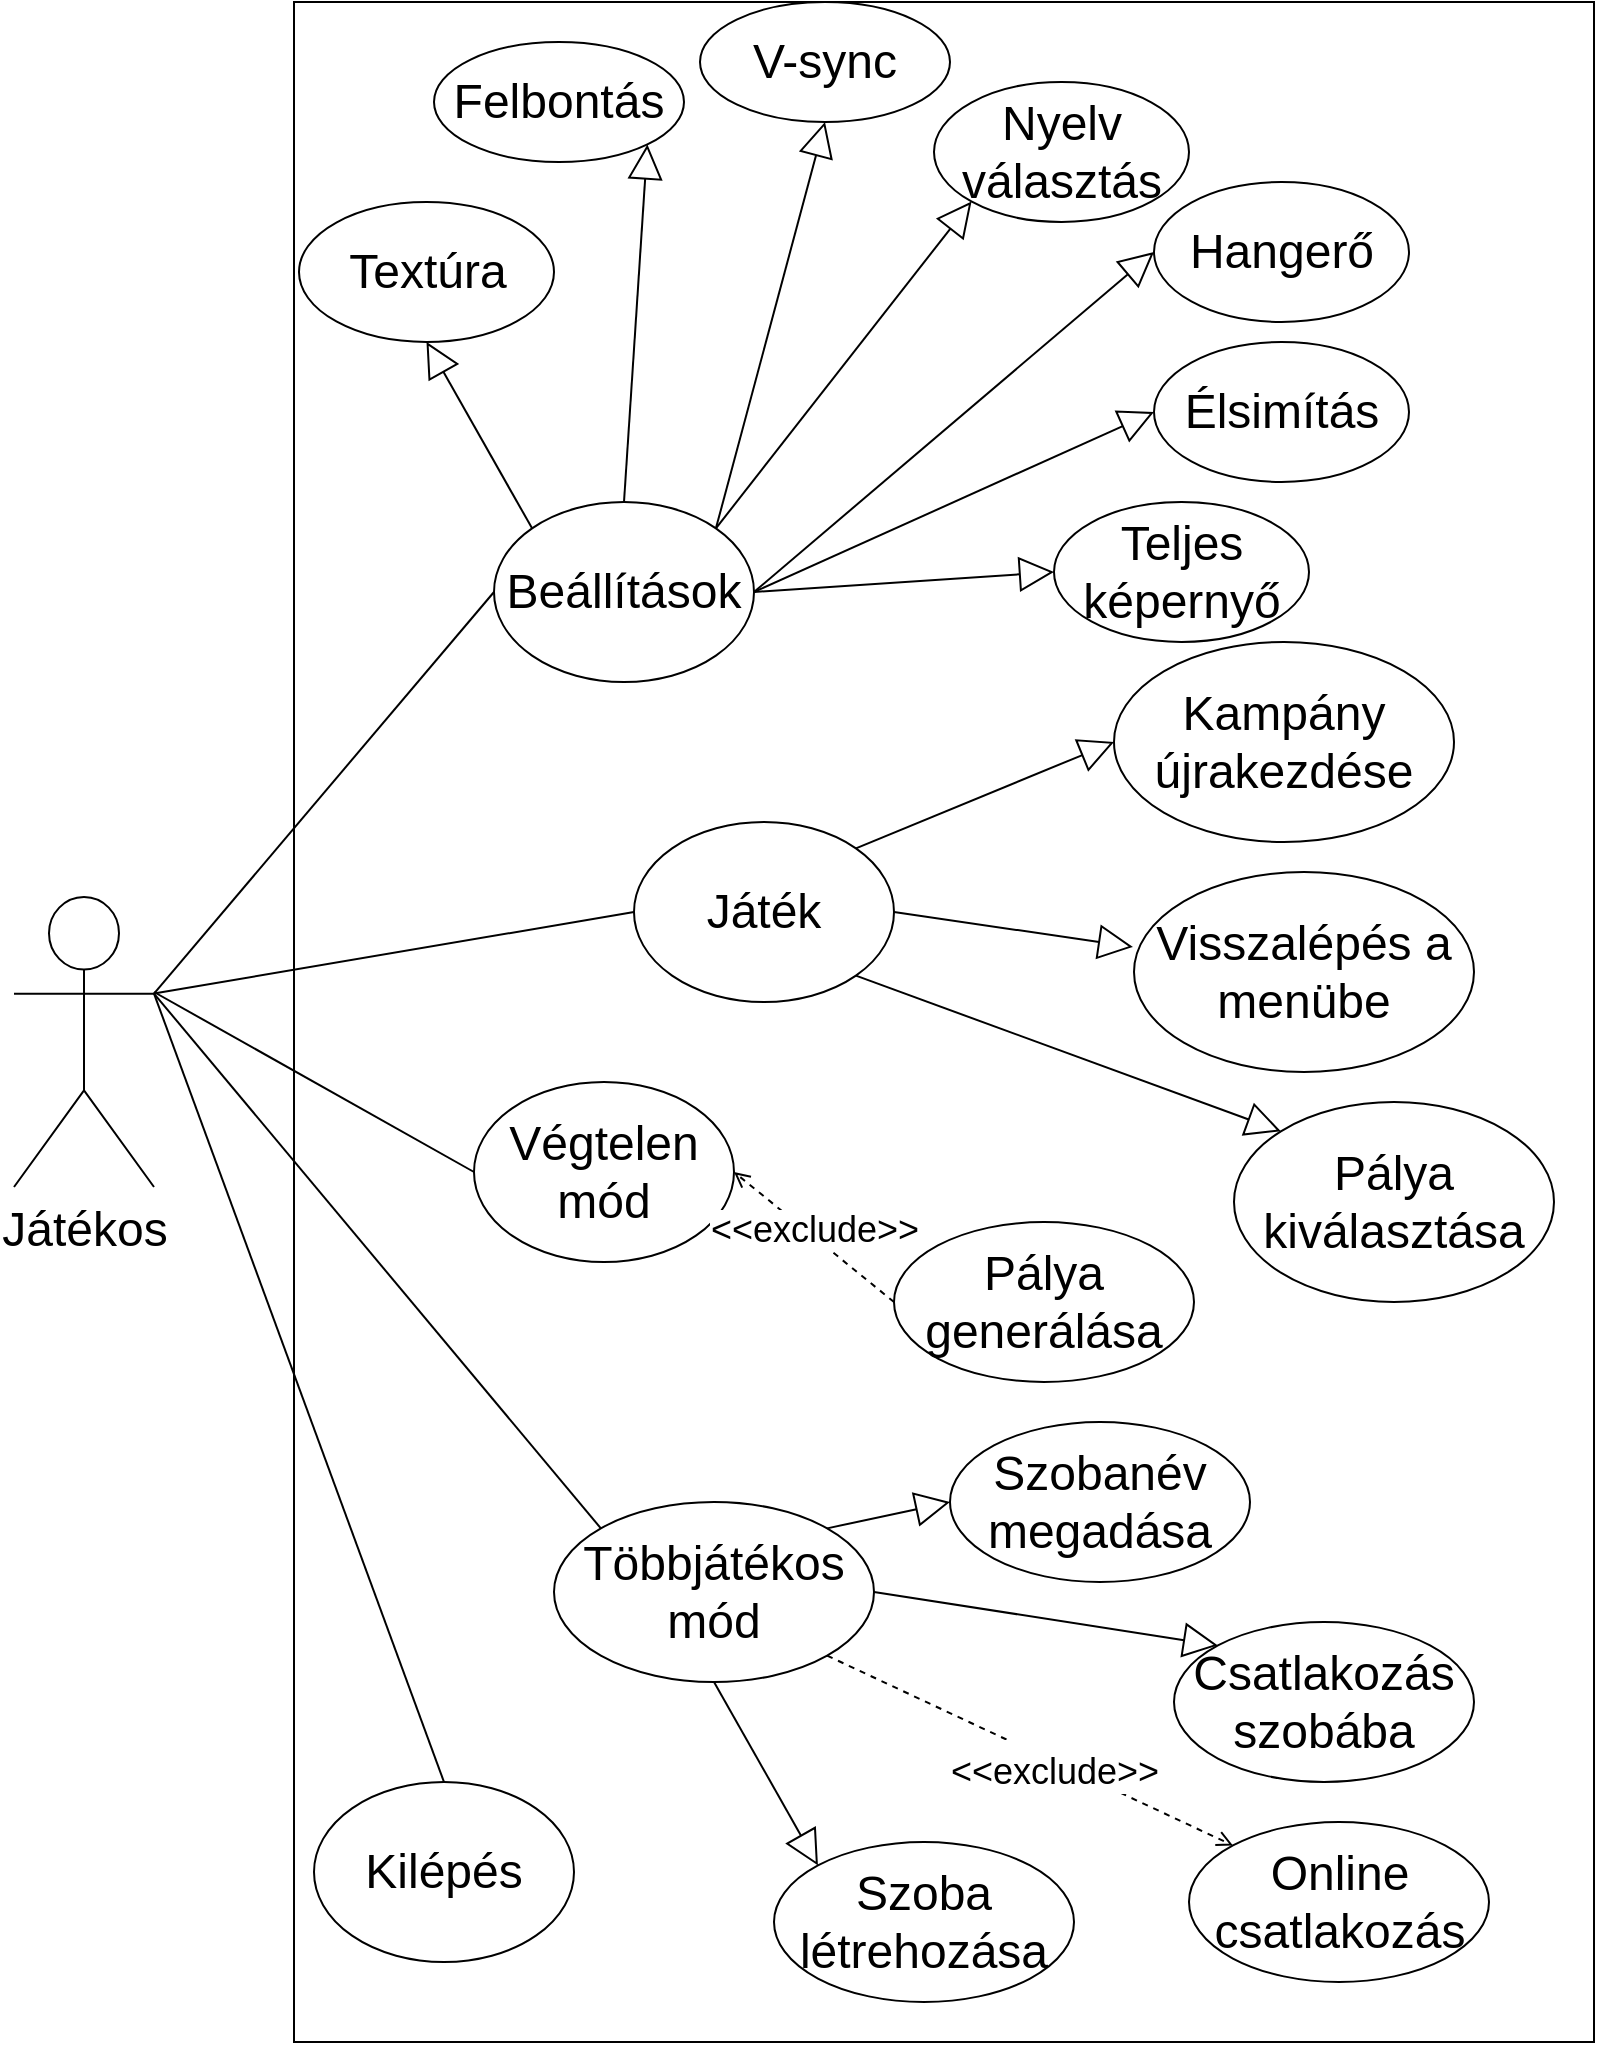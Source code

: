 <mxfile version="20.3.0" type="device"><diagram id="XwEAIBRygZHvvH91qPUc" name="Page-1"><mxGraphModel dx="2188" dy="1331" grid="1" gridSize="10" guides="1" tooltips="1" connect="1" arrows="1" fold="1" page="1" pageScale="1" pageWidth="850" pageHeight="1100" math="0" shadow="0"><root><mxCell id="0"/><mxCell id="1" parent="0"/><mxCell id="prFY0Q9zrfdRN8GWzi-9-1" value="&lt;font style=&quot;font-size: 24px;&quot;&gt;Játékos&lt;/font&gt;" style="shape=umlActor;verticalLabelPosition=bottom;verticalAlign=top;html=1;outlineConnect=0;" vertex="1" parent="1"><mxGeometry x="20" y="487.5" width="70" height="145" as="geometry"/></mxCell><mxCell id="prFY0Q9zrfdRN8GWzi-9-3" value="" style="rounded=0;whiteSpace=wrap;html=1;" vertex="1" parent="1"><mxGeometry x="160" y="40" width="650" height="1020" as="geometry"/></mxCell><mxCell id="prFY0Q9zrfdRN8GWzi-9-6" value="Beállítások" style="ellipse;whiteSpace=wrap;html=1;fontSize=24;" vertex="1" parent="1"><mxGeometry x="260" y="290" width="130" height="90" as="geometry"/></mxCell><mxCell id="prFY0Q9zrfdRN8GWzi-9-7" value="Játék" style="ellipse;whiteSpace=wrap;html=1;fontSize=24;" vertex="1" parent="1"><mxGeometry x="330" y="450" width="130" height="90" as="geometry"/></mxCell><mxCell id="prFY0Q9zrfdRN8GWzi-9-8" value="Végtelen mód" style="ellipse;whiteSpace=wrap;html=1;fontSize=24;" vertex="1" parent="1"><mxGeometry x="250" y="580" width="130" height="90" as="geometry"/></mxCell><mxCell id="prFY0Q9zrfdRN8GWzi-9-9" value="Többjátékos mód" style="ellipse;whiteSpace=wrap;html=1;fontSize=24;" vertex="1" parent="1"><mxGeometry x="290" y="790" width="160" height="90" as="geometry"/></mxCell><mxCell id="prFY0Q9zrfdRN8GWzi-9-10" value="Kilépés" style="ellipse;whiteSpace=wrap;html=1;fontSize=24;" vertex="1" parent="1"><mxGeometry x="170" y="930" width="130" height="90" as="geometry"/></mxCell><mxCell id="prFY0Q9zrfdRN8GWzi-9-11" value="Szoba létrehozása" style="ellipse;whiteSpace=wrap;html=1;fontSize=24;" vertex="1" parent="1"><mxGeometry x="400" y="960" width="150" height="80" as="geometry"/></mxCell><mxCell id="prFY0Q9zrfdRN8GWzi-9-12" value="Csatlakozás szobába" style="ellipse;whiteSpace=wrap;html=1;fontSize=24;" vertex="1" parent="1"><mxGeometry x="600" y="850" width="150" height="80" as="geometry"/></mxCell><mxCell id="prFY0Q9zrfdRN8GWzi-9-15" value="Pálya generálása" style="ellipse;whiteSpace=wrap;html=1;fontSize=24;" vertex="1" parent="1"><mxGeometry x="460" y="650" width="150" height="80" as="geometry"/></mxCell><mxCell id="prFY0Q9zrfdRN8GWzi-9-17" value="&lt;font style=&quot;font-size: 18px; background-color: rgb(255, 255, 255);&quot;&gt;&amp;lt;&amp;lt;exclude&amp;gt;&amp;gt;&lt;/font&gt;" style="html=1;verticalAlign=bottom;labelBackgroundColor=none;endArrow=open;endFill=0;dashed=1;rounded=0;fontSize=24;exitX=0;exitY=0.5;exitDx=0;exitDy=0;entryX=1;entryY=0.5;entryDx=0;entryDy=0;" edge="1" parent="1" source="prFY0Q9zrfdRN8GWzi-9-15" target="prFY0Q9zrfdRN8GWzi-9-8"><mxGeometry x="-0.153" y="10" width="160" relative="1" as="geometry"><mxPoint x="600.0" y="940" as="sourcePoint"/><mxPoint x="470.0" y="850" as="targetPoint"/><mxPoint y="-1" as="offset"/></mxGeometry></mxCell><mxCell id="prFY0Q9zrfdRN8GWzi-9-18" value="Pálya kiválasztása" style="ellipse;whiteSpace=wrap;html=1;fontSize=24;" vertex="1" parent="1"><mxGeometry x="630" y="590" width="160" height="100" as="geometry"/></mxCell><mxCell id="prFY0Q9zrfdRN8GWzi-9-20" value="Visszalépés a menübe" style="ellipse;whiteSpace=wrap;html=1;fontSize=24;" vertex="1" parent="1"><mxGeometry x="580" y="475" width="170" height="100" as="geometry"/></mxCell><mxCell id="prFY0Q9zrfdRN8GWzi-9-22" value="Kampány újrakezdése" style="ellipse;whiteSpace=wrap;html=1;fontSize=24;" vertex="1" parent="1"><mxGeometry x="570" y="360" width="170" height="100" as="geometry"/></mxCell><mxCell id="prFY0Q9zrfdRN8GWzi-9-24" value="Felbontás" style="ellipse;whiteSpace=wrap;html=1;fontSize=24;" vertex="1" parent="1"><mxGeometry x="230" y="60" width="125" height="60" as="geometry"/></mxCell><mxCell id="prFY0Q9zrfdRN8GWzi-9-25" value="V-sync&lt;span style=&quot;color: rgba(0, 0, 0, 0); font-family: monospace; font-size: 0px; text-align: start;&quot;&gt;%3CmxGraphModel%3E%3Croot%3E%3CmxCell%20id%3D%220%22%2F%3E%3CmxCell%20id%3D%221%22%20parent%3D%220%22%2F%3E%3CmxCell%20id%3D%222%22%20value%3D%22Felbont%C3%A1s%22%20style%3D%22ellipse%3BwhiteSpace%3Dwrap%3Bhtml%3D1%3BfontSize%3D24%3B%22%20vertex%3D%221%22%20parent%3D%221%22%3E%3CmxGeometry%20x%3D%22255%22%20y%3D%2280%22%20width%3D%22125%22%20height%3D%2260%22%20as%3D%22geometry%22%2F%3E%3C%2FmxCell%3E%3C%2Froot%3E%3C%2FmxGraphModel%3E&lt;/span&gt;" style="ellipse;whiteSpace=wrap;html=1;fontSize=24;" vertex="1" parent="1"><mxGeometry x="363" y="40" width="125" height="60" as="geometry"/></mxCell><mxCell id="prFY0Q9zrfdRN8GWzi-9-26" value="Nyelv választás" style="ellipse;whiteSpace=wrap;html=1;fontSize=24;" vertex="1" parent="1"><mxGeometry x="480" y="80" width="127.5" height="70" as="geometry"/></mxCell><mxCell id="prFY0Q9zrfdRN8GWzi-9-27" value="Teljes képernyő" style="ellipse;whiteSpace=wrap;html=1;fontSize=24;" vertex="1" parent="1"><mxGeometry x="540" y="290" width="127.5" height="70" as="geometry"/></mxCell><mxCell id="prFY0Q9zrfdRN8GWzi-9-28" value="Textúra" style="ellipse;whiteSpace=wrap;html=1;fontSize=24;" vertex="1" parent="1"><mxGeometry x="162.5" y="140" width="127.5" height="70" as="geometry"/></mxCell><mxCell id="prFY0Q9zrfdRN8GWzi-9-29" value="Hangerő&lt;span style=&quot;color: rgba(0, 0, 0, 0); font-family: monospace; font-size: 0px; text-align: start;&quot;&gt;%3CmxGraphModel%3E%3Croot%3E%3CmxCell%20id%3D%220%22%2F%3E%3CmxCell%20id%3D%221%22%20parent%3D%220%22%2F%3E%3CmxCell%20id%3D%222%22%20value%3D%22Text%C3%BAra%22%20style%3D%22ellipse%3BwhiteSpace%3Dwrap%3Bhtml%3D1%3BfontSize%3D24%3B%22%20vertex%3D%221%22%20parent%3D%221%22%3E%3CmxGeometry%20x%3D%22180%22%20y%3D%22140%22%20width%3D%22127.5%22%20height%3D%2270%22%20as%3D%22geometry%22%2F%3E%3C%2FmxCell%3E%3C%2Froot%3E%3C%2FmxGraphModel%3E&lt;/span&gt;" style="ellipse;whiteSpace=wrap;html=1;fontSize=24;" vertex="1" parent="1"><mxGeometry x="590" y="130" width="127.5" height="70" as="geometry"/></mxCell><mxCell id="prFY0Q9zrfdRN8GWzi-9-30" value="Élsimítás" style="ellipse;whiteSpace=wrap;html=1;fontSize=24;" vertex="1" parent="1"><mxGeometry x="590" y="210" width="127.5" height="70" as="geometry"/></mxCell><mxCell id="prFY0Q9zrfdRN8GWzi-9-40" value="" style="endArrow=none;html=1;rounded=0;labelBackgroundColor=#FFFFFF;fontSize=18;entryX=1;entryY=0.333;entryDx=0;entryDy=0;entryPerimeter=0;exitX=0;exitY=0.5;exitDx=0;exitDy=0;" edge="1" parent="1" source="prFY0Q9zrfdRN8GWzi-9-6" target="prFY0Q9zrfdRN8GWzi-9-1"><mxGeometry width="50" height="50" relative="1" as="geometry"><mxPoint x="430" y="620" as="sourcePoint"/><mxPoint x="480" y="570" as="targetPoint"/></mxGeometry></mxCell><mxCell id="prFY0Q9zrfdRN8GWzi-9-41" value="" style="endArrow=none;html=1;rounded=0;labelBackgroundColor=#FFFFFF;fontSize=18;entryX=1;entryY=0.333;entryDx=0;entryDy=0;entryPerimeter=0;exitX=0;exitY=0.5;exitDx=0;exitDy=0;" edge="1" parent="1" source="prFY0Q9zrfdRN8GWzi-9-7" target="prFY0Q9zrfdRN8GWzi-9-1"><mxGeometry width="50" height="50" relative="1" as="geometry"><mxPoint x="210.0" y="325" as="sourcePoint"/><mxPoint x="100" y="545.833" as="targetPoint"/></mxGeometry></mxCell><mxCell id="prFY0Q9zrfdRN8GWzi-9-42" value="" style="endArrow=none;html=1;rounded=0;labelBackgroundColor=#FFFFFF;fontSize=18;exitX=0;exitY=0.5;exitDx=0;exitDy=0;" edge="1" parent="1" source="prFY0Q9zrfdRN8GWzi-9-8"><mxGeometry width="50" height="50" relative="1" as="geometry"><mxPoint x="330.0" y="535.0" as="sourcePoint"/><mxPoint x="90" y="535" as="targetPoint"/></mxGeometry></mxCell><mxCell id="prFY0Q9zrfdRN8GWzi-9-43" value="" style="endArrow=none;html=1;rounded=0;labelBackgroundColor=#FFFFFF;fontSize=18;exitX=0;exitY=0;exitDx=0;exitDy=0;entryX=1;entryY=0.333;entryDx=0;entryDy=0;entryPerimeter=0;" edge="1" parent="1" source="prFY0Q9zrfdRN8GWzi-9-9" target="prFY0Q9zrfdRN8GWzi-9-1"><mxGeometry width="50" height="50" relative="1" as="geometry"><mxPoint x="330.0" y="695.0" as="sourcePoint"/><mxPoint x="110" y="580" as="targetPoint"/></mxGeometry></mxCell><mxCell id="prFY0Q9zrfdRN8GWzi-9-44" value="" style="endArrow=none;html=1;rounded=0;labelBackgroundColor=#FFFFFF;fontSize=18;exitX=0.5;exitY=0;exitDx=0;exitDy=0;entryX=1;entryY=0.333;entryDx=0;entryDy=0;entryPerimeter=0;" edge="1" parent="1" source="prFY0Q9zrfdRN8GWzi-9-10" target="prFY0Q9zrfdRN8GWzi-9-1"><mxGeometry width="50" height="50" relative="1" as="geometry"><mxPoint x="340.0" y="705.0" as="sourcePoint"/><mxPoint x="110" y="555.0" as="targetPoint"/></mxGeometry></mxCell><mxCell id="prFY0Q9zrfdRN8GWzi-9-45" value="Online csatlakozás" style="ellipse;whiteSpace=wrap;html=1;fontSize=24;" vertex="1" parent="1"><mxGeometry x="607.5" y="950" width="150" height="80" as="geometry"/></mxCell><mxCell id="prFY0Q9zrfdRN8GWzi-9-46" value="&lt;span style=&quot;background-color: rgb(255, 255, 255);&quot;&gt;&lt;font style=&quot;font-size: 18px;&quot;&gt;&amp;lt;&amp;lt;exclude&amp;gt;&amp;gt;&lt;/font&gt;&lt;/span&gt;" style="html=1;verticalAlign=bottom;labelBackgroundColor=none;endArrow=open;endFill=0;dashed=1;rounded=0;fontSize=24;exitX=1;exitY=1;exitDx=0;exitDy=0;entryX=0;entryY=0;entryDx=0;entryDy=0;" edge="1" parent="1" source="prFY0Q9zrfdRN8GWzi-9-9" target="prFY0Q9zrfdRN8GWzi-9-45"><mxGeometry x="0.194" y="-18" width="160" relative="1" as="geometry"><mxPoint x="431.967" y="981.716" as="sourcePoint"/><mxPoint x="396.56" y="889.025" as="targetPoint"/><mxPoint as="offset"/></mxGeometry></mxCell><mxCell id="prFY0Q9zrfdRN8GWzi-9-50" value="" style="endArrow=block;html=1;rounded=0;labelBackgroundColor=#FFFFFF;fontSize=18;exitX=1;exitY=1;exitDx=0;exitDy=0;entryX=0;entryY=0;entryDx=0;entryDy=0;endFill=0;strokeWidth=1;targetPerimeterSpacing=3;endSize=15;" edge="1" parent="1" source="prFY0Q9zrfdRN8GWzi-9-7" target="prFY0Q9zrfdRN8GWzi-9-18"><mxGeometry width="50" height="50" relative="1" as="geometry"><mxPoint x="630" y="590" as="sourcePoint"/><mxPoint x="680" y="540" as="targetPoint"/></mxGeometry></mxCell><mxCell id="prFY0Q9zrfdRN8GWzi-9-51" value="" style="endArrow=block;html=1;rounded=0;labelBackgroundColor=#FFFFFF;fontSize=18;exitX=0;exitY=0;exitDx=0;exitDy=0;entryX=0.5;entryY=1;entryDx=0;entryDy=0;endFill=0;strokeWidth=1;targetPerimeterSpacing=3;endSize=15;" edge="1" parent="1" source="prFY0Q9zrfdRN8GWzi-9-6" target="prFY0Q9zrfdRN8GWzi-9-28"><mxGeometry width="50" height="50" relative="1" as="geometry"><mxPoint x="440.962" y="566.82" as="sourcePoint"/><mxPoint x="563.431" y="614.645" as="targetPoint"/></mxGeometry></mxCell><mxCell id="prFY0Q9zrfdRN8GWzi-9-52" value="" style="endArrow=block;html=1;rounded=0;labelBackgroundColor=#FFFFFF;fontSize=18;exitX=0.5;exitY=0;exitDx=0;exitDy=0;entryX=1;entryY=1;entryDx=0;entryDy=0;endFill=0;strokeWidth=1;targetPerimeterSpacing=3;endSize=15;" edge="1" parent="1" source="prFY0Q9zrfdRN8GWzi-9-6" target="prFY0Q9zrfdRN8GWzi-9-24"><mxGeometry width="50" height="50" relative="1" as="geometry"><mxPoint x="450.962" y="576.82" as="sourcePoint"/><mxPoint x="573.431" y="624.645" as="targetPoint"/></mxGeometry></mxCell><mxCell id="prFY0Q9zrfdRN8GWzi-9-53" value="" style="endArrow=block;html=1;rounded=0;labelBackgroundColor=#FFFFFF;fontSize=18;exitX=1;exitY=0;exitDx=0;exitDy=0;entryX=0.5;entryY=1;entryDx=0;entryDy=0;endFill=0;strokeWidth=1;targetPerimeterSpacing=3;endSize=15;" edge="1" parent="1" source="prFY0Q9zrfdRN8GWzi-9-6" target="prFY0Q9zrfdRN8GWzi-9-25"><mxGeometry width="50" height="50" relative="1" as="geometry"><mxPoint x="275" y="280.0" as="sourcePoint"/><mxPoint x="346.694" y="121.213" as="targetPoint"/></mxGeometry></mxCell><mxCell id="prFY0Q9zrfdRN8GWzi-9-54" value="" style="endArrow=block;html=1;rounded=0;labelBackgroundColor=#FFFFFF;fontSize=18;exitX=1;exitY=0;exitDx=0;exitDy=0;entryX=0;entryY=1;entryDx=0;entryDy=0;endFill=0;strokeWidth=1;targetPerimeterSpacing=3;endSize=15;" edge="1" parent="1" source="prFY0Q9zrfdRN8GWzi-9-6" target="prFY0Q9zrfdRN8GWzi-9-26"><mxGeometry width="50" height="50" relative="1" as="geometry"><mxPoint x="285" y="290.0" as="sourcePoint"/><mxPoint x="356.694" y="131.213" as="targetPoint"/></mxGeometry></mxCell><mxCell id="prFY0Q9zrfdRN8GWzi-9-55" value="" style="endArrow=block;html=1;rounded=0;labelBackgroundColor=#FFFFFF;fontSize=18;exitX=1;exitY=0.5;exitDx=0;exitDy=0;entryX=0;entryY=0.5;entryDx=0;entryDy=0;endFill=0;strokeWidth=1;targetPerimeterSpacing=3;endSize=15;" edge="1" parent="1" source="prFY0Q9zrfdRN8GWzi-9-6" target="prFY0Q9zrfdRN8GWzi-9-29"><mxGeometry width="50" height="50" relative="1" as="geometry"><mxPoint x="295" y="300.0" as="sourcePoint"/><mxPoint x="366.694" y="141.213" as="targetPoint"/></mxGeometry></mxCell><mxCell id="prFY0Q9zrfdRN8GWzi-9-56" value="" style="endArrow=block;html=1;rounded=0;labelBackgroundColor=#FFFFFF;fontSize=18;exitX=1;exitY=0.5;exitDx=0;exitDy=0;entryX=0;entryY=0.5;entryDx=0;entryDy=0;endFill=0;strokeWidth=1;targetPerimeterSpacing=3;endSize=15;" edge="1" parent="1" source="prFY0Q9zrfdRN8GWzi-9-6" target="prFY0Q9zrfdRN8GWzi-9-30"><mxGeometry width="50" height="50" relative="1" as="geometry"><mxPoint x="305" y="310.0" as="sourcePoint"/><mxPoint x="376.694" y="151.213" as="targetPoint"/></mxGeometry></mxCell><mxCell id="prFY0Q9zrfdRN8GWzi-9-57" value="" style="endArrow=block;html=1;rounded=0;labelBackgroundColor=#FFFFFF;fontSize=18;entryX=0;entryY=0.5;entryDx=0;entryDy=0;endFill=0;strokeWidth=1;targetPerimeterSpacing=3;endSize=15;exitX=1;exitY=0.5;exitDx=0;exitDy=0;" edge="1" parent="1" source="prFY0Q9zrfdRN8GWzi-9-6" target="prFY0Q9zrfdRN8GWzi-9-27"><mxGeometry width="50" height="50" relative="1" as="geometry"><mxPoint x="330" y="310" as="sourcePoint"/><mxPoint x="386.694" y="161.213" as="targetPoint"/></mxGeometry></mxCell><mxCell id="prFY0Q9zrfdRN8GWzi-9-58" value="" style="endArrow=block;html=1;rounded=0;labelBackgroundColor=#FFFFFF;fontSize=18;exitX=1;exitY=0;exitDx=0;exitDy=0;entryX=0;entryY=0.5;entryDx=0;entryDy=0;endFill=0;strokeWidth=1;targetPerimeterSpacing=3;endSize=15;" edge="1" parent="1" source="prFY0Q9zrfdRN8GWzi-9-7" target="prFY0Q9zrfdRN8GWzi-9-22"><mxGeometry width="50" height="50" relative="1" as="geometry"><mxPoint x="325" y="330.0" as="sourcePoint"/><mxPoint x="396.694" y="171.213" as="targetPoint"/></mxGeometry></mxCell><mxCell id="prFY0Q9zrfdRN8GWzi-9-59" value="" style="endArrow=block;html=1;rounded=0;labelBackgroundColor=#FFFFFF;fontSize=18;exitX=1;exitY=0.5;exitDx=0;exitDy=0;endFill=0;strokeWidth=1;targetPerimeterSpacing=3;endSize=15;" edge="1" parent="1" source="prFY0Q9zrfdRN8GWzi-9-7" target="prFY0Q9zrfdRN8GWzi-9-20"><mxGeometry width="50" height="50" relative="1" as="geometry"><mxPoint x="335" y="340.0" as="sourcePoint"/><mxPoint x="406.694" y="181.213" as="targetPoint"/></mxGeometry></mxCell><mxCell id="prFY0Q9zrfdRN8GWzi-9-60" value="" style="endArrow=block;html=1;rounded=0;labelBackgroundColor=#FFFFFF;fontSize=18;exitX=0.5;exitY=1;exitDx=0;exitDy=0;entryX=0;entryY=0;entryDx=0;entryDy=0;endFill=0;strokeWidth=1;targetPerimeterSpacing=3;endSize=15;" edge="1" parent="1" source="prFY0Q9zrfdRN8GWzi-9-9" target="prFY0Q9zrfdRN8GWzi-9-11"><mxGeometry width="50" height="50" relative="1" as="geometry"><mxPoint x="345" y="350.0" as="sourcePoint"/><mxPoint x="416.694" y="191.213" as="targetPoint"/></mxGeometry></mxCell><mxCell id="prFY0Q9zrfdRN8GWzi-9-61" value="" style="endArrow=block;html=1;rounded=0;labelBackgroundColor=#FFFFFF;fontSize=18;exitX=1;exitY=0.5;exitDx=0;exitDy=0;entryX=0;entryY=0;entryDx=0;entryDy=0;endFill=0;strokeWidth=1;targetPerimeterSpacing=3;endSize=15;" edge="1" parent="1" source="prFY0Q9zrfdRN8GWzi-9-9" target="prFY0Q9zrfdRN8GWzi-9-12"><mxGeometry width="50" height="50" relative="1" as="geometry"><mxPoint x="380" y="890.0" as="sourcePoint"/><mxPoint x="431.967" y="981.716" as="targetPoint"/></mxGeometry></mxCell><mxCell id="prFY0Q9zrfdRN8GWzi-9-62" value="Szobanév megadása" style="ellipse;whiteSpace=wrap;html=1;fontSize=24;" vertex="1" parent="1"><mxGeometry x="488" y="750" width="150" height="80" as="geometry"/></mxCell><mxCell id="prFY0Q9zrfdRN8GWzi-9-63" value="" style="endArrow=block;html=1;rounded=0;labelBackgroundColor=#FFFFFF;fontSize=18;exitX=1;exitY=0;exitDx=0;exitDy=0;entryX=0;entryY=0.5;entryDx=0;entryDy=0;endFill=0;strokeWidth=1;targetPerimeterSpacing=3;endSize=15;" edge="1" parent="1" source="prFY0Q9zrfdRN8GWzi-9-9" target="prFY0Q9zrfdRN8GWzi-9-62"><mxGeometry width="50" height="50" relative="1" as="geometry"><mxPoint x="460.0" y="845.0" as="sourcePoint"/><mxPoint x="631.967" y="871.716" as="targetPoint"/></mxGeometry></mxCell></root></mxGraphModel></diagram></mxfile>